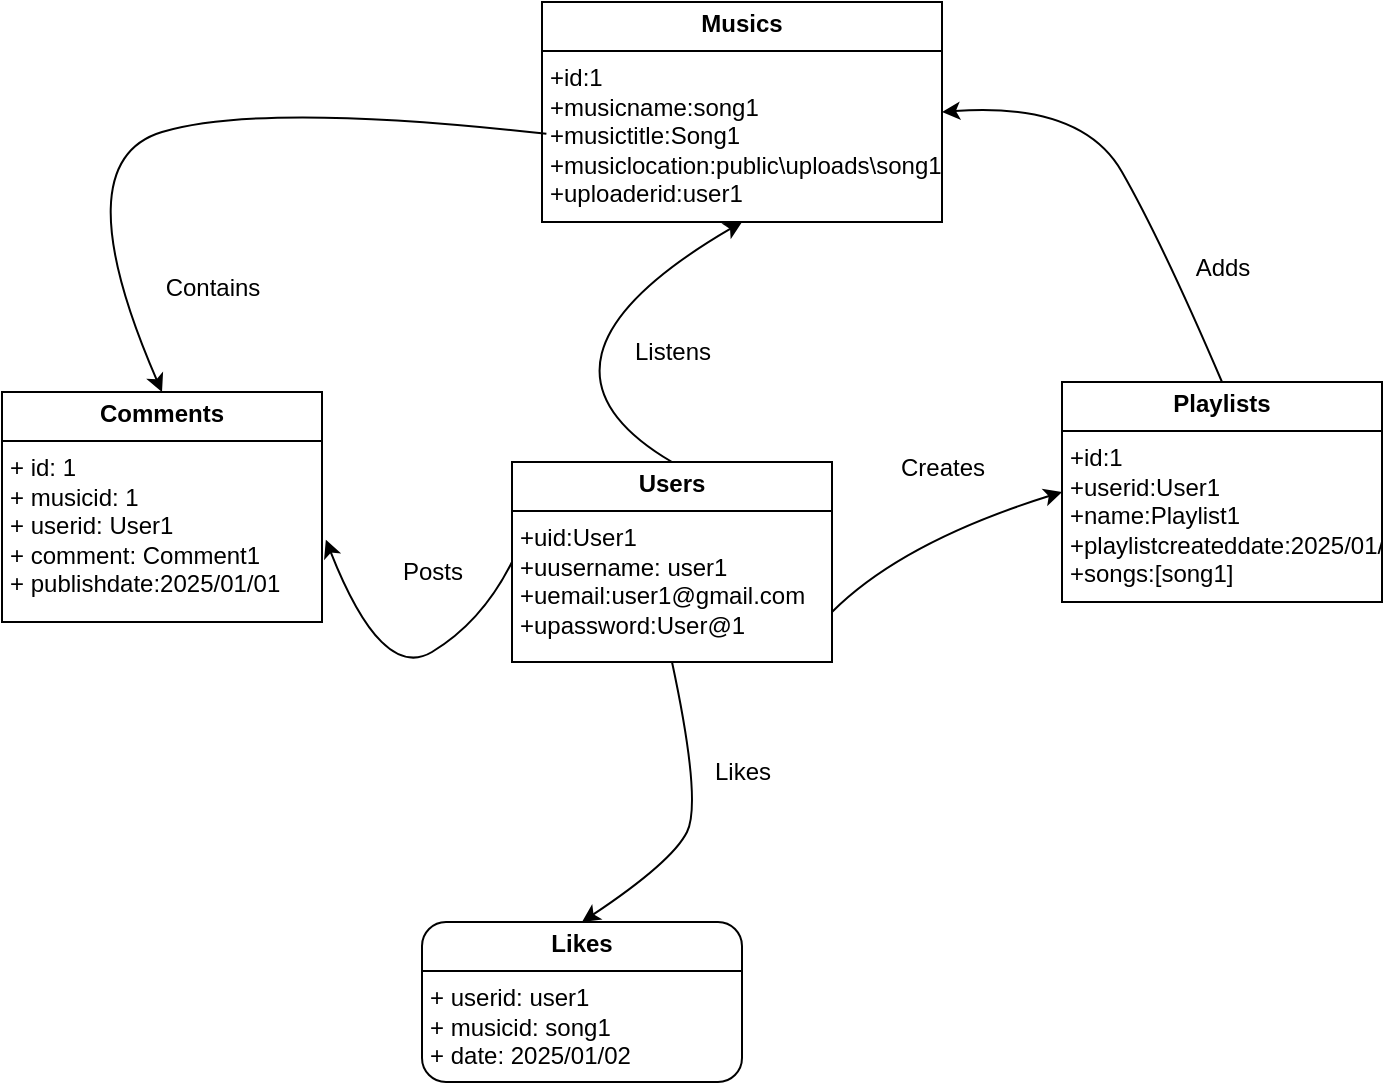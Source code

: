 <mxfile version="26.0.15">
  <diagram name="Page-1" id="hidpfYoUny9nWj7PErps">
    <mxGraphModel dx="765" dy="456" grid="1" gridSize="10" guides="1" tooltips="1" connect="1" arrows="1" fold="1" page="1" pageScale="1" pageWidth="850" pageHeight="1100" math="0" shadow="0">
      <root>
        <mxCell id="0" />
        <mxCell id="1" parent="0" />
        <mxCell id="U9tjIL40-Au9NCdkh5iq-1" value="&lt;p style=&quot;margin:0px;margin-top:4px;text-align:center;&quot;&gt;&lt;b&gt;Comments&lt;/b&gt;&lt;/p&gt;&lt;hr size=&quot;1&quot; style=&quot;border-style:solid;&quot;&gt;&lt;p style=&quot;margin:0px;margin-left:4px;&quot;&gt;+ id: 1&lt;/p&gt;&lt;p style=&quot;margin:0px;margin-left:4px;&quot;&gt;+ musicid: 1&lt;/p&gt;&lt;p style=&quot;margin:0px;margin-left:4px;&quot;&gt;+ userid: User1&lt;/p&gt;&lt;p style=&quot;margin:0px;margin-left:4px;&quot;&gt;+ comment: Comment1&lt;/p&gt;&lt;p style=&quot;margin:0px;margin-left:4px;&quot;&gt;+ publishdate:2025/01/01&lt;/p&gt;" style="verticalAlign=top;align=left;overflow=fill;html=1;whiteSpace=wrap;" vertex="1" parent="1">
          <mxGeometry x="330" y="485" width="160" height="115" as="geometry" />
        </mxCell>
        <mxCell id="U9tjIL40-Au9NCdkh5iq-2" value="&lt;p style=&quot;margin:0px;margin-top:4px;text-align:center;&quot;&gt;&lt;b&gt;Musics&lt;/b&gt;&lt;/p&gt;&lt;hr size=&quot;1&quot; style=&quot;border-style:solid;&quot;&gt;&lt;p style=&quot;margin:0px;margin-left:4px;&quot;&gt;+id:1&lt;br&gt;+musicname:song1&lt;/p&gt;&lt;p style=&quot;margin:0px;margin-left:4px;&quot;&gt;+musictitle:Song1&lt;/p&gt;&lt;p style=&quot;margin:0px;margin-left:4px;&quot;&gt;+musiclocation:public\uploads\song1&lt;/p&gt;&lt;p style=&quot;margin:0px;margin-left:4px;&quot;&gt;+uploaderid:user1&lt;/p&gt;&lt;p style=&quot;margin:0px;margin-left:4px;&quot;&gt;&lt;br&gt;&lt;/p&gt;" style="verticalAlign=top;align=left;overflow=fill;html=1;whiteSpace=wrap;" vertex="1" parent="1">
          <mxGeometry x="600" y="290" width="200" height="110" as="geometry" />
        </mxCell>
        <mxCell id="U9tjIL40-Au9NCdkh5iq-3" value="&lt;p style=&quot;margin:0px;margin-top:4px;text-align:center;&quot;&gt;&lt;b&gt;Playlists&lt;/b&gt;&lt;/p&gt;&lt;hr size=&quot;1&quot; style=&quot;border-style:solid;&quot;&gt;&lt;p style=&quot;margin:0px;margin-left:4px;&quot;&gt;+id:1&lt;br&gt;+userid:User1&lt;/p&gt;&lt;p style=&quot;margin:0px;margin-left:4px;&quot;&gt;&lt;span style=&quot;background-color: transparent; color: light-dark(rgb(0, 0, 0), rgb(255, 255, 255));&quot;&gt;+name:Playlist1&lt;/span&gt;&lt;/p&gt;&lt;p style=&quot;margin:0px;margin-left:4px;&quot;&gt;&lt;span style=&quot;background-color: transparent; color: light-dark(rgb(0, 0, 0), rgb(255, 255, 255));&quot;&gt;+playlistcreateddate:2025/01/02&lt;br&gt;&lt;/span&gt;+songs:[song1]&lt;/p&gt;&lt;p style=&quot;margin: 0px 0px 0px 4px;&quot;&gt;&lt;br&gt;&lt;/p&gt;" style="verticalAlign=top;align=left;overflow=fill;html=1;whiteSpace=wrap;" vertex="1" parent="1">
          <mxGeometry x="860" y="480" width="160" height="110" as="geometry" />
        </mxCell>
        <mxCell id="U9tjIL40-Au9NCdkh5iq-4" value="&lt;p style=&quot;margin:0px;margin-top:4px;text-align:center;&quot;&gt;&lt;b&gt;Likes&lt;/b&gt;&lt;/p&gt;&lt;hr size=&quot;1&quot; style=&quot;border-style:solid;&quot;&gt;&lt;p style=&quot;margin:0px;margin-left:4px;&quot;&gt;+ userid: user1&lt;/p&gt;&lt;p style=&quot;margin:0px;margin-left:4px;&quot;&gt;+ musicid: song1&lt;/p&gt;&lt;p style=&quot;margin:0px;margin-left:4px;&quot;&gt;+ date: 2025/01/02&lt;/p&gt;&lt;p style=&quot;margin:0px;margin-left:4px;&quot;&gt;&lt;br&gt;&lt;/p&gt;" style="verticalAlign=top;align=left;overflow=fill;html=1;whiteSpace=wrap;rounded=1;" vertex="1" parent="1">
          <mxGeometry x="540" y="750" width="160" height="80" as="geometry" />
        </mxCell>
        <mxCell id="U9tjIL40-Au9NCdkh5iq-5" value="&lt;p style=&quot;margin:0px;margin-top:4px;text-align:center;&quot;&gt;&lt;b&gt;Users&lt;/b&gt;&lt;/p&gt;&lt;hr size=&quot;1&quot; style=&quot;border-style:solid;&quot;&gt;&lt;p style=&quot;margin:0px;margin-left:4px;&quot;&gt;+uid:User1&lt;br&gt;+uusername: user1&lt;/p&gt;&lt;p style=&quot;margin:0px;margin-left:4px;&quot;&gt;+uemail:user1@gmail.com&lt;/p&gt;&lt;p style=&quot;margin:0px;margin-left:4px;&quot;&gt;+upassword:User@1&lt;/p&gt;" style="verticalAlign=top;align=left;overflow=fill;html=1;whiteSpace=wrap;" vertex="1" parent="1">
          <mxGeometry x="585" y="520" width="160" height="100" as="geometry" />
        </mxCell>
        <mxCell id="U9tjIL40-Au9NCdkh5iq-13" value="" style="curved=1;endArrow=classic;html=1;rounded=0;entryX=0.5;entryY=0;entryDx=0;entryDy=0;exitX=0.011;exitY=0.599;exitDx=0;exitDy=0;exitPerimeter=0;" edge="1" parent="1" source="U9tjIL40-Au9NCdkh5iq-2" target="U9tjIL40-Au9NCdkh5iq-1">
          <mxGeometry width="50" height="50" relative="1" as="geometry">
            <mxPoint x="360" y="420" as="sourcePoint" />
            <mxPoint x="410" y="370" as="targetPoint" />
            <Array as="points">
              <mxPoint x="460" y="340" />
              <mxPoint x="360" y="370" />
            </Array>
          </mxGeometry>
        </mxCell>
        <mxCell id="U9tjIL40-Au9NCdkh5iq-16" value="" style="curved=1;endArrow=classic;html=1;rounded=0;entryX=0;entryY=0.5;entryDx=0;entryDy=0;exitX=1;exitY=0.75;exitDx=0;exitDy=0;" edge="1" parent="1" source="U9tjIL40-Au9NCdkh5iq-5" target="U9tjIL40-Au9NCdkh5iq-3">
          <mxGeometry width="50" height="50" relative="1" as="geometry">
            <mxPoint x="710" y="730" as="sourcePoint" />
            <mxPoint x="760" y="680" as="targetPoint" />
            <Array as="points">
              <mxPoint x="780" y="560" />
            </Array>
          </mxGeometry>
        </mxCell>
        <mxCell id="U9tjIL40-Au9NCdkh5iq-17" value="" style="curved=1;endArrow=classic;html=1;rounded=0;entryX=0.5;entryY=0;entryDx=0;entryDy=0;exitX=0.5;exitY=1;exitDx=0;exitDy=0;" edge="1" parent="1" source="U9tjIL40-Au9NCdkh5iq-5" target="U9tjIL40-Au9NCdkh5iq-4">
          <mxGeometry width="50" height="50" relative="1" as="geometry">
            <mxPoint x="780" y="740" as="sourcePoint" />
            <mxPoint x="830" y="690" as="targetPoint" />
            <Array as="points">
              <mxPoint x="680" y="690" />
              <mxPoint x="665" y="720" />
            </Array>
          </mxGeometry>
        </mxCell>
        <mxCell id="U9tjIL40-Au9NCdkh5iq-18" value="" style="curved=1;endArrow=classic;html=1;rounded=0;exitX=0.5;exitY=0;exitDx=0;exitDy=0;entryX=0.5;entryY=1;entryDx=0;entryDy=0;" edge="1" parent="1" source="U9tjIL40-Au9NCdkh5iq-5" target="U9tjIL40-Au9NCdkh5iq-2">
          <mxGeometry width="50" height="50" relative="1" as="geometry">
            <mxPoint x="730" y="500" as="sourcePoint" />
            <mxPoint x="780" y="450" as="targetPoint" />
            <Array as="points">
              <mxPoint x="580" y="470" />
            </Array>
          </mxGeometry>
        </mxCell>
        <mxCell id="U9tjIL40-Au9NCdkh5iq-19" value="" style="curved=1;endArrow=classic;html=1;rounded=0;exitX=0.5;exitY=0;exitDx=0;exitDy=0;entryX=1;entryY=0.5;entryDx=0;entryDy=0;" edge="1" parent="1" source="U9tjIL40-Au9NCdkh5iq-3" target="U9tjIL40-Au9NCdkh5iq-2">
          <mxGeometry width="50" height="50" relative="1" as="geometry">
            <mxPoint x="870" y="390" as="sourcePoint" />
            <mxPoint x="920" y="340" as="targetPoint" />
            <Array as="points">
              <mxPoint x="910" y="410" />
              <mxPoint x="870" y="340" />
            </Array>
          </mxGeometry>
        </mxCell>
        <mxCell id="U9tjIL40-Au9NCdkh5iq-20" value="" style="curved=1;endArrow=classic;html=1;rounded=0;exitX=0;exitY=0.5;exitDx=0;exitDy=0;entryX=1.012;entryY=0.642;entryDx=0;entryDy=0;entryPerimeter=0;" edge="1" parent="1" source="U9tjIL40-Au9NCdkh5iq-5" target="U9tjIL40-Au9NCdkh5iq-1">
          <mxGeometry width="50" height="50" relative="1" as="geometry">
            <mxPoint x="520" y="680" as="sourcePoint" />
            <mxPoint x="570" y="630" as="targetPoint" />
            <Array as="points">
              <mxPoint x="570" y="600" />
              <mxPoint x="520" y="630" />
            </Array>
          </mxGeometry>
        </mxCell>
        <mxCell id="U9tjIL40-Au9NCdkh5iq-21" value="Listens" style="text;html=1;align=center;verticalAlign=middle;resizable=0;points=[];autosize=1;strokeColor=none;fillColor=none;" vertex="1" parent="1">
          <mxGeometry x="635" y="450" width="60" height="30" as="geometry" />
        </mxCell>
        <mxCell id="U9tjIL40-Au9NCdkh5iq-22" value="Posts" style="text;html=1;align=center;verticalAlign=middle;resizable=0;points=[];autosize=1;strokeColor=none;fillColor=none;" vertex="1" parent="1">
          <mxGeometry x="520" y="560" width="50" height="30" as="geometry" />
        </mxCell>
        <mxCell id="U9tjIL40-Au9NCdkh5iq-23" value="Creates" style="text;html=1;align=center;verticalAlign=middle;resizable=0;points=[];autosize=1;strokeColor=none;fillColor=none;" vertex="1" parent="1">
          <mxGeometry x="765" y="508" width="70" height="30" as="geometry" />
        </mxCell>
        <mxCell id="U9tjIL40-Au9NCdkh5iq-24" value="Adds" style="text;html=1;align=center;verticalAlign=middle;resizable=0;points=[];autosize=1;strokeColor=none;fillColor=none;" vertex="1" parent="1">
          <mxGeometry x="915" y="408" width="50" height="30" as="geometry" />
        </mxCell>
        <mxCell id="U9tjIL40-Au9NCdkh5iq-25" value="Contains" style="text;html=1;align=center;verticalAlign=middle;resizable=0;points=[];autosize=1;strokeColor=none;fillColor=none;" vertex="1" parent="1">
          <mxGeometry x="400" y="418" width="70" height="30" as="geometry" />
        </mxCell>
        <mxCell id="U9tjIL40-Au9NCdkh5iq-26" value="Likes" style="text;html=1;align=center;verticalAlign=middle;resizable=0;points=[];autosize=1;strokeColor=none;fillColor=none;" vertex="1" parent="1">
          <mxGeometry x="675" y="660" width="50" height="30" as="geometry" />
        </mxCell>
      </root>
    </mxGraphModel>
  </diagram>
</mxfile>
